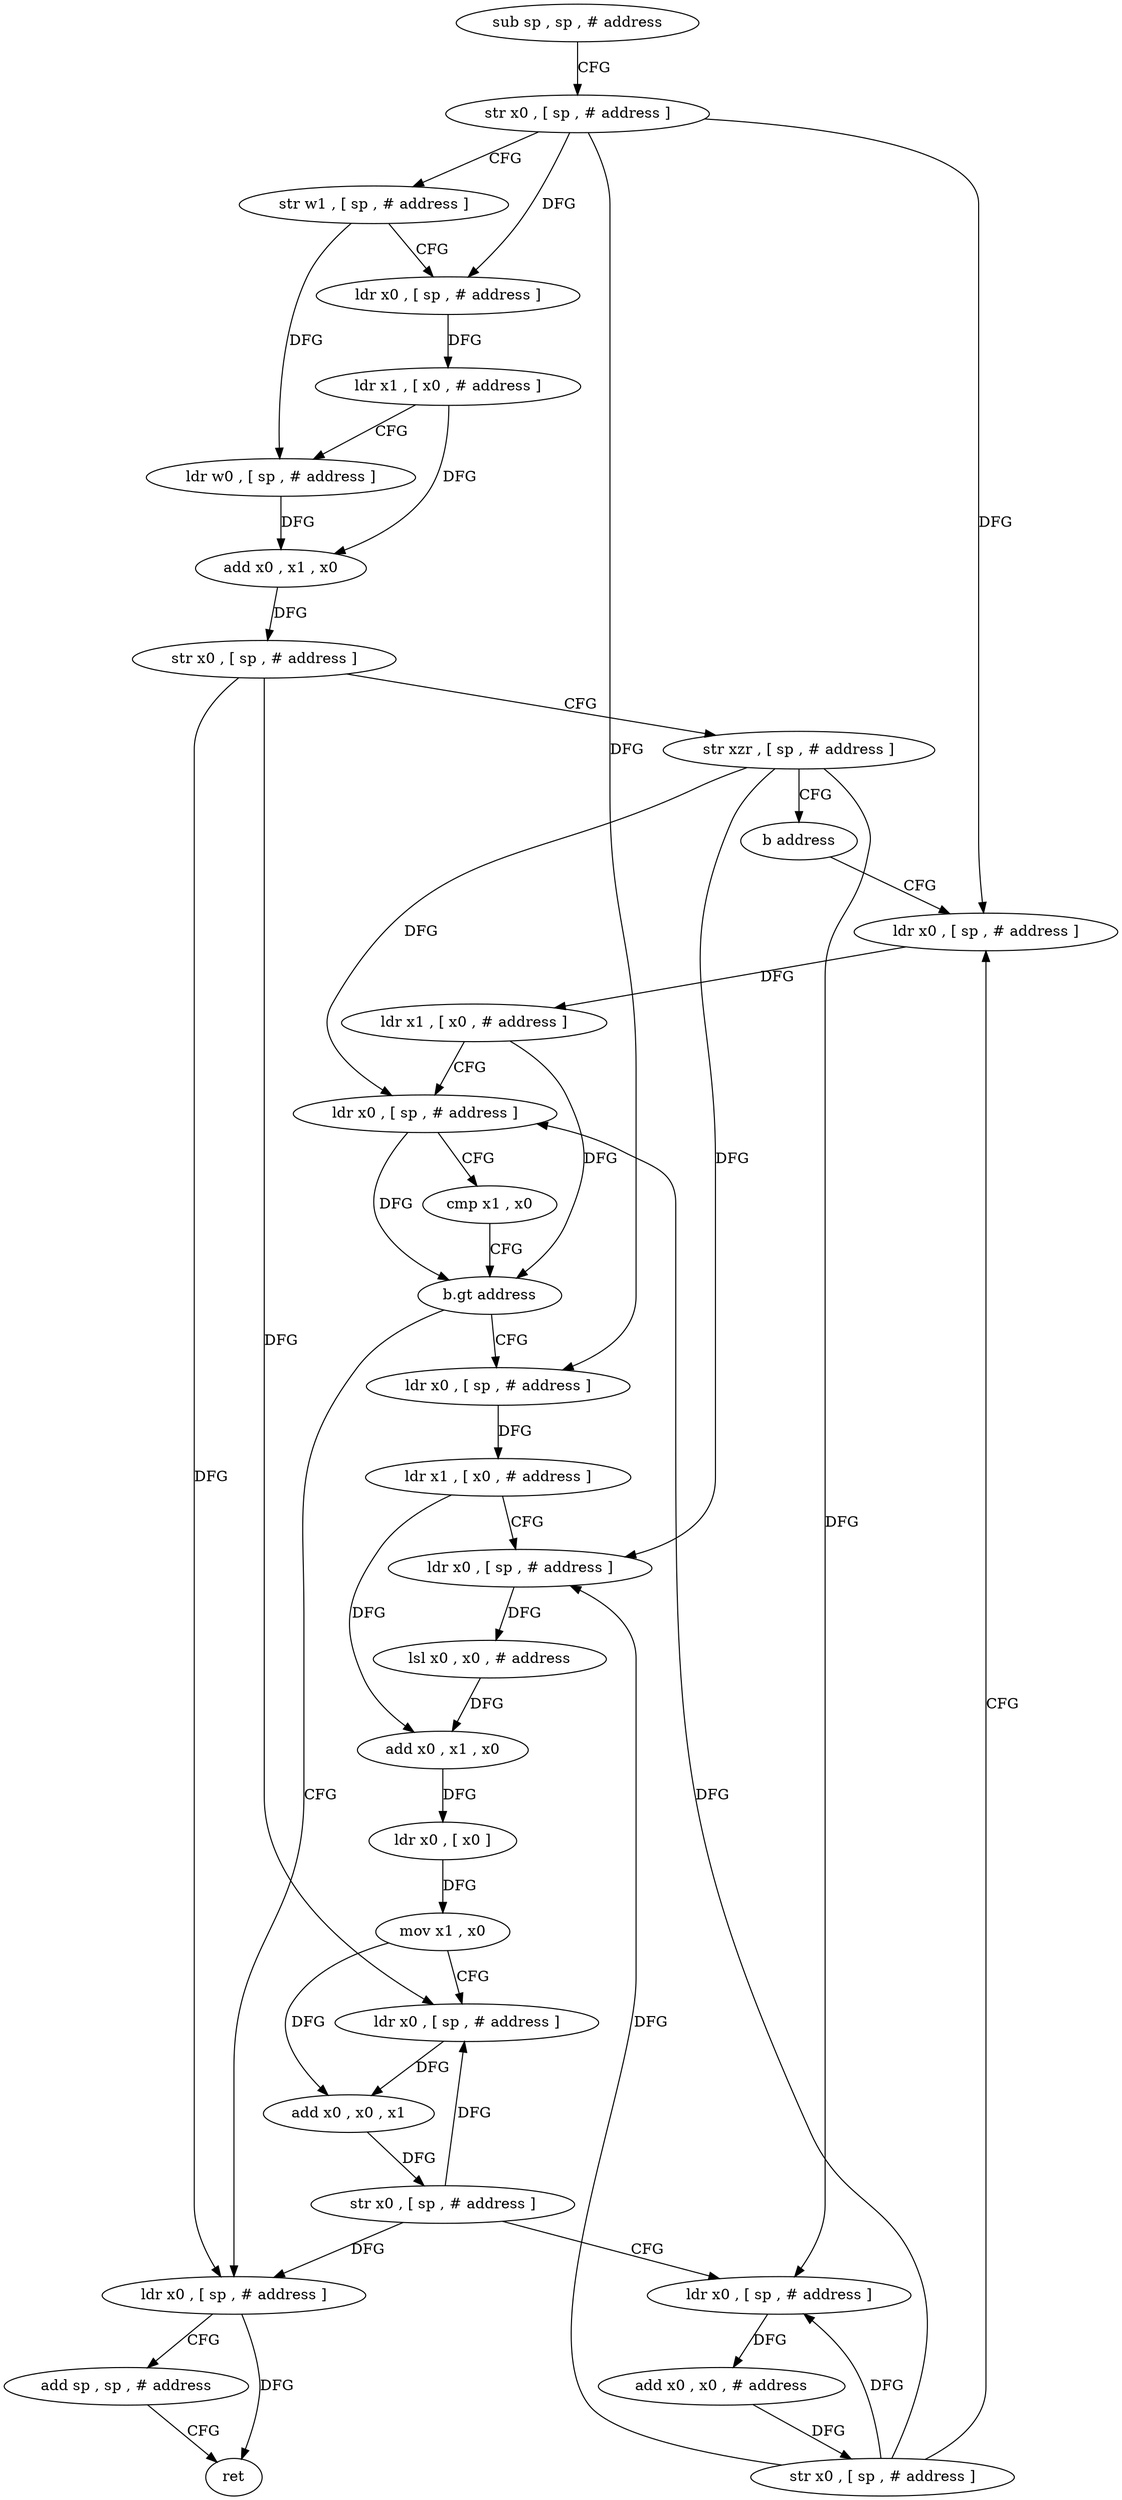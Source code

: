 digraph "func" {
"4400248" [label = "sub sp , sp , # address" ]
"4400252" [label = "str x0 , [ sp , # address ]" ]
"4400256" [label = "str w1 , [ sp , # address ]" ]
"4400260" [label = "ldr x0 , [ sp , # address ]" ]
"4400264" [label = "ldr x1 , [ x0 , # address ]" ]
"4400268" [label = "ldr w0 , [ sp , # address ]" ]
"4400272" [label = "add x0 , x1 , x0" ]
"4400276" [label = "str x0 , [ sp , # address ]" ]
"4400280" [label = "str xzr , [ sp , # address ]" ]
"4400284" [label = "b address" ]
"4400340" [label = "ldr x0 , [ sp , # address ]" ]
"4400344" [label = "ldr x1 , [ x0 , # address ]" ]
"4400348" [label = "ldr x0 , [ sp , # address ]" ]
"4400352" [label = "cmp x1 , x0" ]
"4400356" [label = "b.gt address" ]
"4400288" [label = "ldr x0 , [ sp , # address ]" ]
"4400360" [label = "ldr x0 , [ sp , # address ]" ]
"4400292" [label = "ldr x1 , [ x0 , # address ]" ]
"4400296" [label = "ldr x0 , [ sp , # address ]" ]
"4400300" [label = "lsl x0 , x0 , # address" ]
"4400304" [label = "add x0 , x1 , x0" ]
"4400308" [label = "ldr x0 , [ x0 ]" ]
"4400312" [label = "mov x1 , x0" ]
"4400316" [label = "ldr x0 , [ sp , # address ]" ]
"4400320" [label = "add x0 , x0 , x1" ]
"4400324" [label = "str x0 , [ sp , # address ]" ]
"4400328" [label = "ldr x0 , [ sp , # address ]" ]
"4400332" [label = "add x0 , x0 , # address" ]
"4400336" [label = "str x0 , [ sp , # address ]" ]
"4400364" [label = "add sp , sp , # address" ]
"4400368" [label = "ret" ]
"4400248" -> "4400252" [ label = "CFG" ]
"4400252" -> "4400256" [ label = "CFG" ]
"4400252" -> "4400260" [ label = "DFG" ]
"4400252" -> "4400340" [ label = "DFG" ]
"4400252" -> "4400288" [ label = "DFG" ]
"4400256" -> "4400260" [ label = "CFG" ]
"4400256" -> "4400268" [ label = "DFG" ]
"4400260" -> "4400264" [ label = "DFG" ]
"4400264" -> "4400268" [ label = "CFG" ]
"4400264" -> "4400272" [ label = "DFG" ]
"4400268" -> "4400272" [ label = "DFG" ]
"4400272" -> "4400276" [ label = "DFG" ]
"4400276" -> "4400280" [ label = "CFG" ]
"4400276" -> "4400316" [ label = "DFG" ]
"4400276" -> "4400360" [ label = "DFG" ]
"4400280" -> "4400284" [ label = "CFG" ]
"4400280" -> "4400348" [ label = "DFG" ]
"4400280" -> "4400296" [ label = "DFG" ]
"4400280" -> "4400328" [ label = "DFG" ]
"4400284" -> "4400340" [ label = "CFG" ]
"4400340" -> "4400344" [ label = "DFG" ]
"4400344" -> "4400348" [ label = "CFG" ]
"4400344" -> "4400356" [ label = "DFG" ]
"4400348" -> "4400352" [ label = "CFG" ]
"4400348" -> "4400356" [ label = "DFG" ]
"4400352" -> "4400356" [ label = "CFG" ]
"4400356" -> "4400288" [ label = "CFG" ]
"4400356" -> "4400360" [ label = "CFG" ]
"4400288" -> "4400292" [ label = "DFG" ]
"4400360" -> "4400364" [ label = "CFG" ]
"4400360" -> "4400368" [ label = "DFG" ]
"4400292" -> "4400296" [ label = "CFG" ]
"4400292" -> "4400304" [ label = "DFG" ]
"4400296" -> "4400300" [ label = "DFG" ]
"4400300" -> "4400304" [ label = "DFG" ]
"4400304" -> "4400308" [ label = "DFG" ]
"4400308" -> "4400312" [ label = "DFG" ]
"4400312" -> "4400316" [ label = "CFG" ]
"4400312" -> "4400320" [ label = "DFG" ]
"4400316" -> "4400320" [ label = "DFG" ]
"4400320" -> "4400324" [ label = "DFG" ]
"4400324" -> "4400328" [ label = "CFG" ]
"4400324" -> "4400316" [ label = "DFG" ]
"4400324" -> "4400360" [ label = "DFG" ]
"4400328" -> "4400332" [ label = "DFG" ]
"4400332" -> "4400336" [ label = "DFG" ]
"4400336" -> "4400340" [ label = "CFG" ]
"4400336" -> "4400348" [ label = "DFG" ]
"4400336" -> "4400296" [ label = "DFG" ]
"4400336" -> "4400328" [ label = "DFG" ]
"4400364" -> "4400368" [ label = "CFG" ]
}
